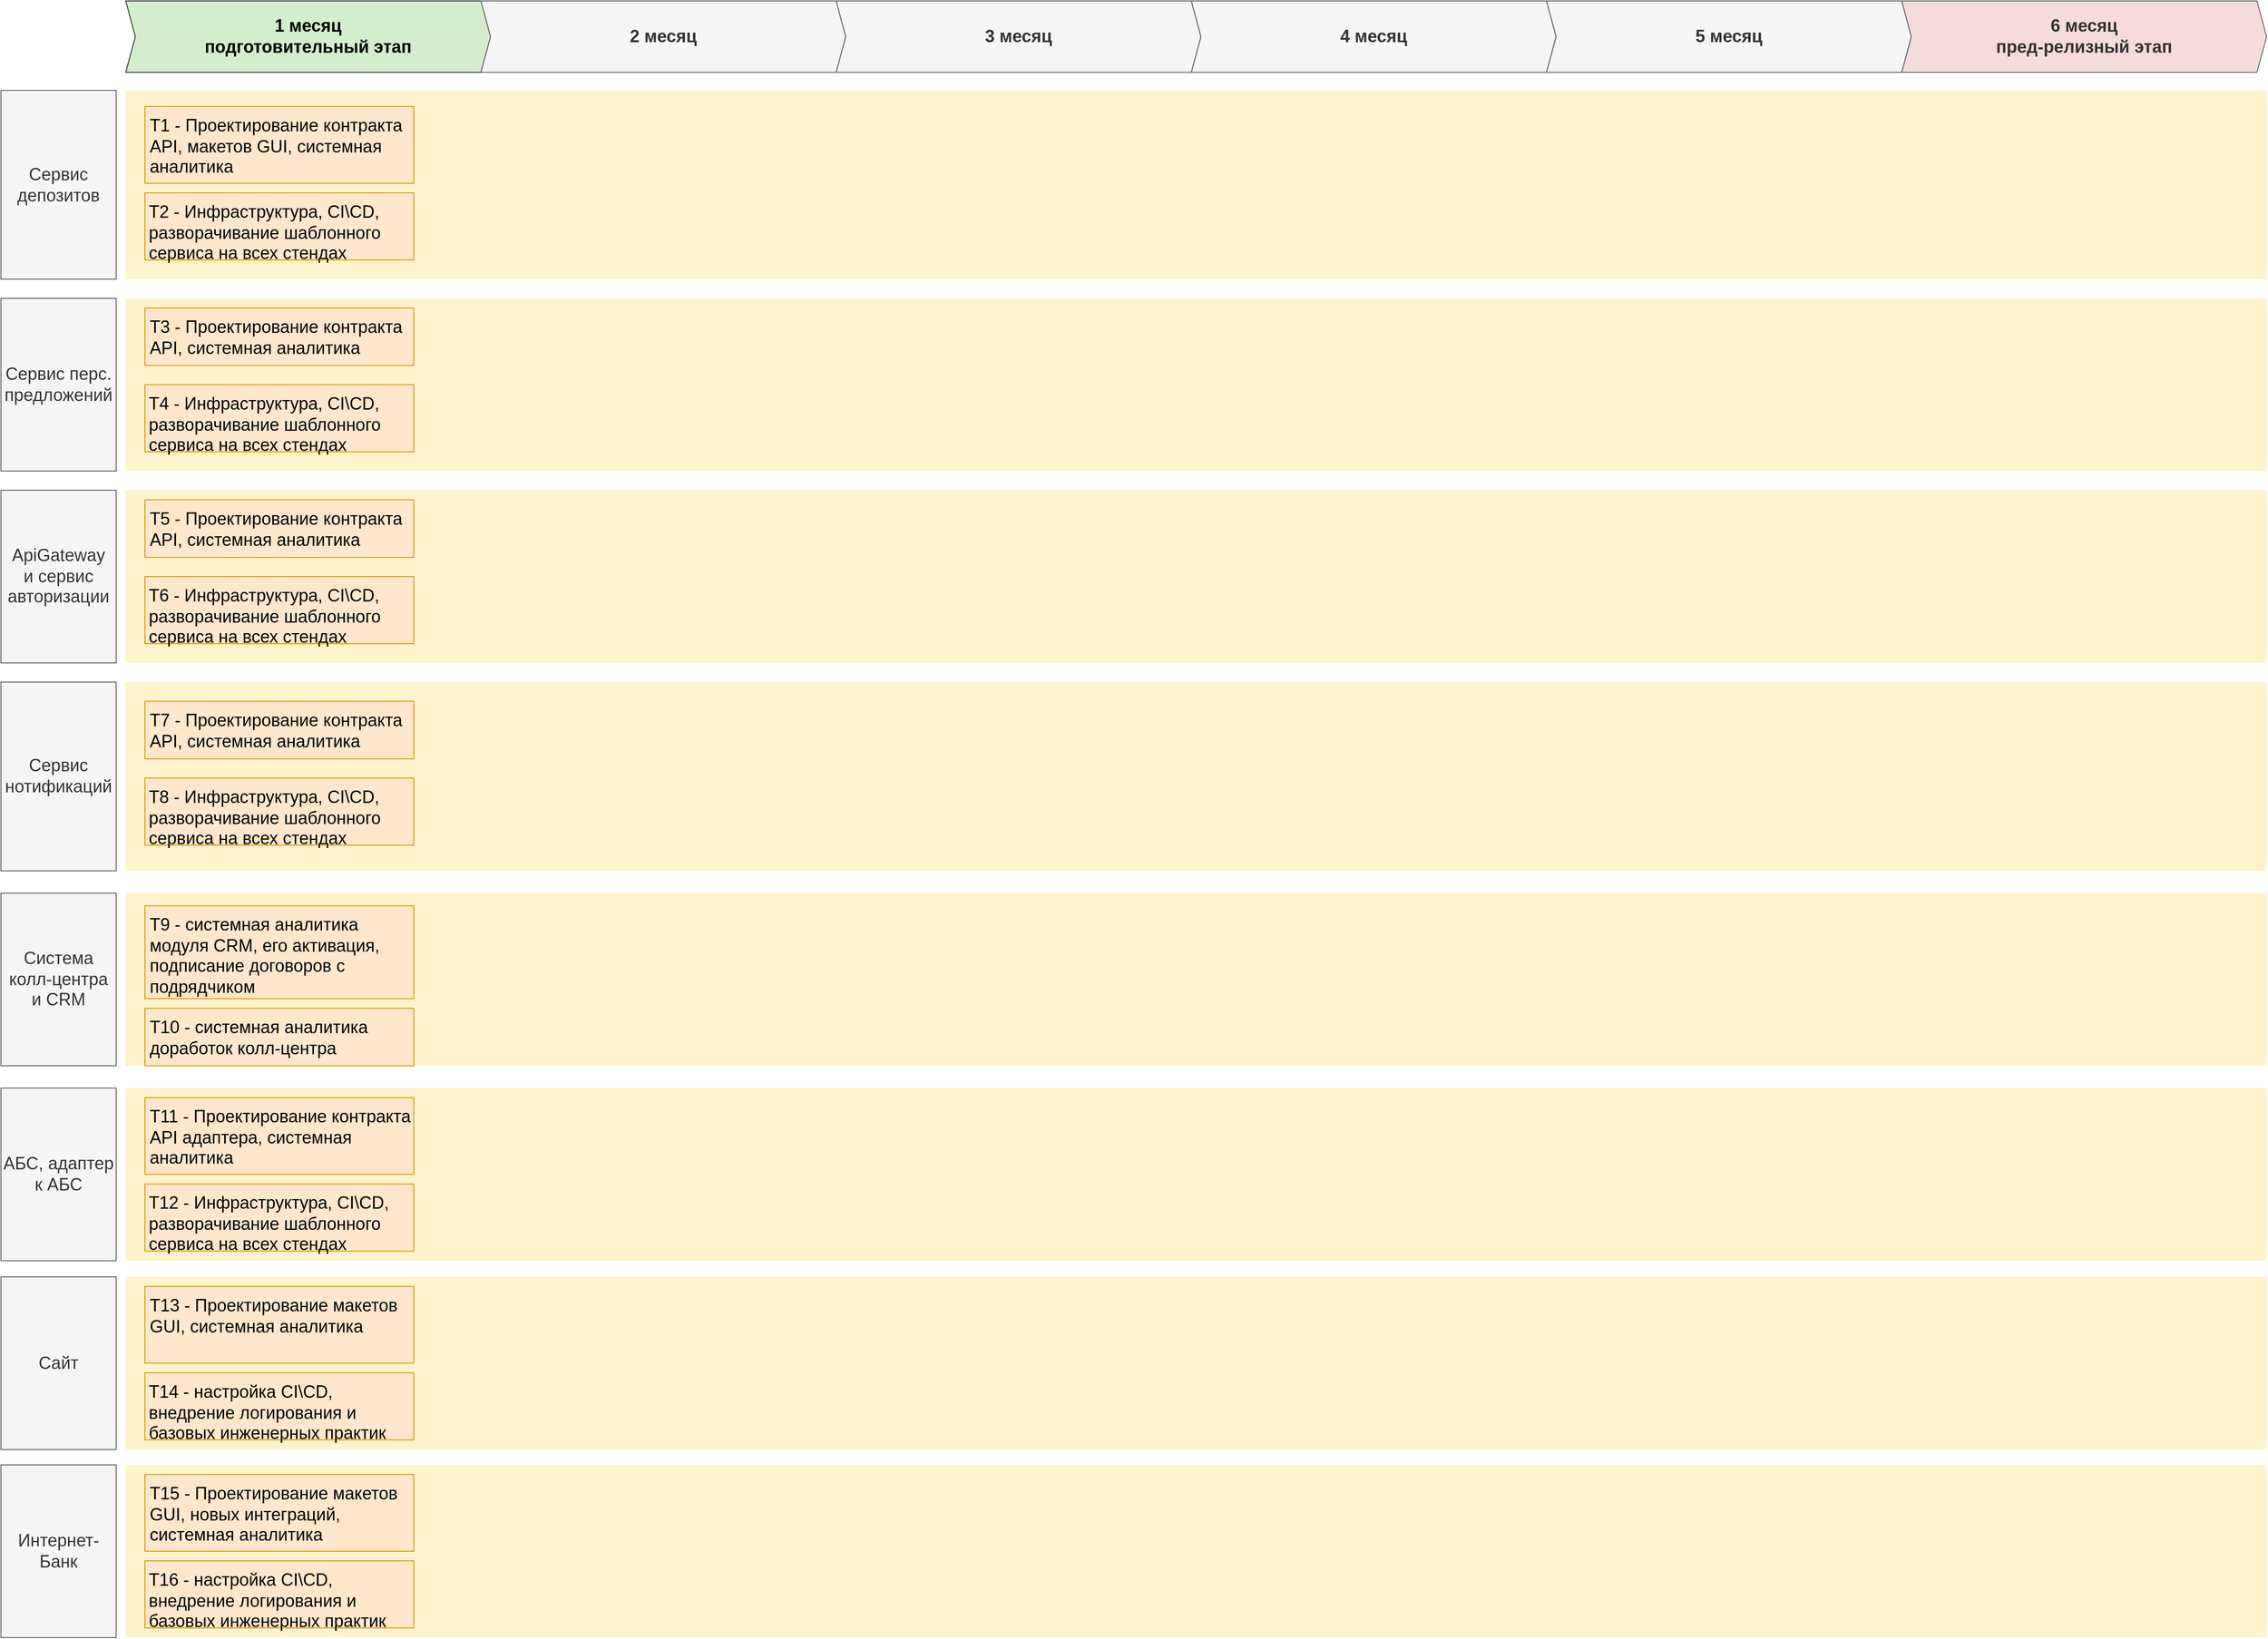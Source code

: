 <mxfile version="28.2.8">
  <diagram name="roadmap" id="2l_sZtIRdoLyPj4Sk1Ge">
    <mxGraphModel dx="1386" dy="854" grid="1" gridSize="10" guides="1" tooltips="1" connect="1" arrows="1" fold="1" page="1" pageScale="1" pageWidth="827" pageHeight="1169" math="0" shadow="0">
      <root>
        <mxCell id="0" />
        <mxCell id="1" parent="0" />
        <mxCell id="nfSb1PT8enzWGBPoAT3M-1" value="" style="shape=rect;fillColor=#fff2cc;strokeColor=none;fontSize=24;html=1;whiteSpace=wrap;align=left;verticalAlign=top;spacing=5;rounded=0;" vertex="1" parent="1">
          <mxGeometry x="270" y="540" width="2230" height="180" as="geometry" />
        </mxCell>
        <mxCell id="nfSb1PT8enzWGBPoAT3M-2" value="" style="shape=rect;fillColor=#fff2cc;strokeColor=none;fontSize=24;html=1;whiteSpace=wrap;align=left;verticalAlign=top;spacing=5;rounded=0;" vertex="1" parent="1">
          <mxGeometry x="270" y="323.2" width="2230" height="196.8" as="geometry" />
        </mxCell>
        <mxCell id="nfSb1PT8enzWGBPoAT3M-3" value="T1 - Проектирование контракта API, макетов GUI, системная аналитика" style="shape=rect;fillColor=#ffe6cc;strokeColor=#d79b00;fontSize=18;html=1;whiteSpace=wrap;align=left;verticalAlign=top;spacing=5;rounded=0;" vertex="1" parent="1">
          <mxGeometry x="290" y="340" width="280" height="80" as="geometry" />
        </mxCell>
        <mxCell id="nfSb1PT8enzWGBPoAT3M-4" value="&lt;div style=&quot;text-align: left;&quot;&gt;&lt;span style=&quot;background-color: transparent; color: light-dark(rgb(0, 0, 0), rgb(255, 255, 255));&quot;&gt;&lt;font&gt;T2 - Инфраструктура, CI\CD, разворачивание шаблонного сервиса на всех стендах&amp;nbsp;&lt;/font&gt;&lt;/span&gt;&lt;/div&gt;" style="shape=rect;fillColor=#ffe6cc;strokeColor=#d79b00;fontSize=18;html=1;whiteSpace=wrap;align=center;verticalAlign=top;spacing=5;rounded=0;" vertex="1" parent="1">
          <mxGeometry x="290" y="430" width="280" height="70" as="geometry" />
        </mxCell>
        <mxCell id="nfSb1PT8enzWGBPoAT3M-5" value="Сервис депозитов" style="rounded=0;whiteSpace=wrap;html=1;fillColor=#f5f5f5;fontColor=#333333;strokeColor=#666666;fontSize=18;" vertex="1" parent="1">
          <mxGeometry x="140" y="323.2" width="120" height="196.8" as="geometry" />
        </mxCell>
        <mxCell id="nfSb1PT8enzWGBPoAT3M-6" value="Сервис перс.&lt;div&gt;предложений&lt;/div&gt;" style="rounded=0;whiteSpace=wrap;html=1;fillColor=#f5f5f5;fontColor=#333333;strokeColor=#666666;fontSize=18;" vertex="1" parent="1">
          <mxGeometry x="140" y="540" width="120" height="180" as="geometry" />
        </mxCell>
        <mxCell id="nfSb1PT8enzWGBPoAT3M-7" value="1 месяц&lt;div&gt;подготовительный этап&lt;/div&gt;" style="shape=step;perimeter=stepPerimeter;whiteSpace=wrap;html=1;fixedSize=1;size=10;fillColor=#D3EECA;strokeColor=#36393d;fontSize=18;fontStyle=1;align=center;rounded=0;" vertex="1" parent="1">
          <mxGeometry x="270" y="230" width="380" height="74.4" as="geometry" />
        </mxCell>
        <mxCell id="nfSb1PT8enzWGBPoAT3M-8" value="2 месяц" style="shape=step;perimeter=stepPerimeter;whiteSpace=wrap;html=1;fixedSize=1;size=10;fillColor=#f5f5f5;strokeColor=#666666;fontSize=18;fontStyle=1;align=center;rounded=0;fontColor=#333333;" vertex="1" parent="1">
          <mxGeometry x="640" y="230" width="380" height="74.4" as="geometry" />
        </mxCell>
        <mxCell id="nfSb1PT8enzWGBPoAT3M-9" value="3 месяц" style="shape=step;perimeter=stepPerimeter;whiteSpace=wrap;html=1;fixedSize=1;size=10;fillColor=#f5f5f5;strokeColor=#666666;fontSize=18;fontStyle=1;align=center;rounded=0;fontColor=#333333;" vertex="1" parent="1">
          <mxGeometry x="1010" y="230" width="380" height="74.4" as="geometry" />
        </mxCell>
        <mxCell id="nfSb1PT8enzWGBPoAT3M-10" value="4 месяц" style="shape=step;perimeter=stepPerimeter;whiteSpace=wrap;html=1;fixedSize=1;size=10;fillColor=#f5f5f5;strokeColor=#666666;fontSize=18;fontStyle=1;align=center;rounded=0;fontColor=#333333;" vertex="1" parent="1">
          <mxGeometry x="1380" y="230" width="380" height="74.4" as="geometry" />
        </mxCell>
        <mxCell id="nfSb1PT8enzWGBPoAT3M-11" value="5 месяц" style="shape=step;perimeter=stepPerimeter;whiteSpace=wrap;html=1;fixedSize=1;size=10;fillColor=#f5f5f5;strokeColor=#666666;fontSize=18;fontStyle=1;align=center;rounded=0;fontColor=#333333;" vertex="1" parent="1">
          <mxGeometry x="1750" y="230" width="380" height="74.4" as="geometry" />
        </mxCell>
        <mxCell id="nfSb1PT8enzWGBPoAT3M-12" value="6 месяц&lt;div&gt;пред-релизный этап&lt;/div&gt;" style="shape=step;perimeter=stepPerimeter;whiteSpace=wrap;html=1;fixedSize=1;size=10;fillColor=#F5DCDA;strokeColor=#666666;fontSize=18;fontStyle=1;align=center;rounded=0;fontColor=#333333;direction=east;" vertex="1" parent="1">
          <mxGeometry x="2120" y="230" width="380" height="74.4" as="geometry" />
        </mxCell>
        <mxCell id="nfSb1PT8enzWGBPoAT3M-13" value="" style="shape=rect;fillColor=#fff2cc;strokeColor=none;fontSize=24;html=1;whiteSpace=wrap;align=left;verticalAlign=top;spacing=5;rounded=0;" vertex="1" parent="1">
          <mxGeometry x="270" y="740" width="2230" height="180" as="geometry" />
        </mxCell>
        <mxCell id="nfSb1PT8enzWGBPoAT3M-14" value="ApiGateway&lt;div&gt;и сервис авторизации&lt;/div&gt;" style="rounded=0;whiteSpace=wrap;html=1;fillColor=#f5f5f5;fontColor=#333333;strokeColor=#666666;fontSize=18;" vertex="1" parent="1">
          <mxGeometry x="140" y="740" width="120" height="180" as="geometry" />
        </mxCell>
        <mxCell id="nfSb1PT8enzWGBPoAT3M-16" value="" style="shape=rect;fillColor=#fff2cc;strokeColor=none;fontSize=24;html=1;whiteSpace=wrap;align=left;verticalAlign=top;spacing=5;rounded=0;" vertex="1" parent="1">
          <mxGeometry x="270" y="940" width="2230" height="196.8" as="geometry" />
        </mxCell>
        <mxCell id="nfSb1PT8enzWGBPoAT3M-17" value="Сервис нотификаций" style="rounded=0;whiteSpace=wrap;html=1;fillColor=#f5f5f5;fontColor=#333333;strokeColor=#666666;fontSize=18;" vertex="1" parent="1">
          <mxGeometry x="140" y="940" width="120" height="196.8" as="geometry" />
        </mxCell>
        <mxCell id="nfSb1PT8enzWGBPoAT3M-19" value="" style="shape=rect;fillColor=#fff2cc;strokeColor=none;fontSize=24;html=1;whiteSpace=wrap;align=left;verticalAlign=top;spacing=5;rounded=0;" vertex="1" parent="1">
          <mxGeometry x="270" y="1160" width="2230" height="180" as="geometry" />
        </mxCell>
        <mxCell id="nfSb1PT8enzWGBPoAT3M-20" value="Система колл-центра и CRM" style="rounded=0;whiteSpace=wrap;html=1;fillColor=#f5f5f5;fontColor=#333333;strokeColor=#666666;fontSize=18;" vertex="1" parent="1">
          <mxGeometry x="140" y="1160" width="120" height="180" as="geometry" />
        </mxCell>
        <mxCell id="nfSb1PT8enzWGBPoAT3M-21" value="" style="shape=rect;fillColor=#fff2cc;strokeColor=none;fontSize=24;html=1;whiteSpace=wrap;align=left;verticalAlign=top;spacing=5;rounded=0;" vertex="1" parent="1">
          <mxGeometry x="270" y="1363.2" width="2230" height="180" as="geometry" />
        </mxCell>
        <mxCell id="nfSb1PT8enzWGBPoAT3M-22" value="АБС, адаптер к АБС" style="rounded=0;whiteSpace=wrap;html=1;fillColor=#f5f5f5;fontColor=#333333;strokeColor=#666666;fontSize=18;" vertex="1" parent="1">
          <mxGeometry x="140" y="1363.2" width="120" height="180" as="geometry" />
        </mxCell>
        <mxCell id="nfSb1PT8enzWGBPoAT3M-23" value="T3 - Проектирование контракта API, системная аналитика" style="shape=rect;fillColor=#ffe6cc;strokeColor=#d79b00;fontSize=18;html=1;whiteSpace=wrap;align=left;verticalAlign=top;spacing=5;rounded=0;" vertex="1" parent="1">
          <mxGeometry x="290" y="550" width="280" height="60" as="geometry" />
        </mxCell>
        <mxCell id="nfSb1PT8enzWGBPoAT3M-24" value="&lt;div style=&quot;text-align: left;&quot;&gt;&lt;span style=&quot;background-color: transparent; color: light-dark(rgb(0, 0, 0), rgb(255, 255, 255));&quot;&gt;&lt;font&gt;T4 - Инфраструктура, CI\CD, разворачивание шаблонного сервиса на всех стендах&amp;nbsp;&lt;/font&gt;&lt;/span&gt;&lt;/div&gt;" style="shape=rect;fillColor=#ffe6cc;strokeColor=#d79b00;fontSize=18;html=1;whiteSpace=wrap;align=center;verticalAlign=top;spacing=5;rounded=0;" vertex="1" parent="1">
          <mxGeometry x="290" y="630" width="280" height="70" as="geometry" />
        </mxCell>
        <mxCell id="nfSb1PT8enzWGBPoAT3M-25" value="T5 - Проектирование контракта API, системная аналитика" style="shape=rect;fillColor=#ffe6cc;strokeColor=#d79b00;fontSize=18;html=1;whiteSpace=wrap;align=left;verticalAlign=top;spacing=5;rounded=0;" vertex="1" parent="1">
          <mxGeometry x="290" y="750" width="280" height="60" as="geometry" />
        </mxCell>
        <mxCell id="nfSb1PT8enzWGBPoAT3M-26" value="&lt;div style=&quot;text-align: left;&quot;&gt;&lt;span style=&quot;background-color: transparent; color: light-dark(rgb(0, 0, 0), rgb(255, 255, 255));&quot;&gt;&lt;font&gt;T6 - Инфраструктура, CI\CD, разворачивание шаблонного сервиса на всех стендах&amp;nbsp;&lt;/font&gt;&lt;/span&gt;&lt;/div&gt;" style="shape=rect;fillColor=#ffe6cc;strokeColor=#d79b00;fontSize=18;html=1;whiteSpace=wrap;align=center;verticalAlign=top;spacing=5;rounded=0;" vertex="1" parent="1">
          <mxGeometry x="290" y="830" width="280" height="70" as="geometry" />
        </mxCell>
        <mxCell id="nfSb1PT8enzWGBPoAT3M-27" value="T11 - Проектирование контракта API адаптера, системная аналитика" style="shape=rect;fillColor=#ffe6cc;strokeColor=#d79b00;fontSize=18;html=1;whiteSpace=wrap;align=left;verticalAlign=top;spacing=5;rounded=0;" vertex="1" parent="1">
          <mxGeometry x="290" y="1373.2" width="280" height="80" as="geometry" />
        </mxCell>
        <mxCell id="nfSb1PT8enzWGBPoAT3M-28" value="&lt;div style=&quot;text-align: left;&quot;&gt;&lt;span style=&quot;background-color: transparent; color: light-dark(rgb(0, 0, 0), rgb(255, 255, 255));&quot;&gt;&lt;font&gt;T12 - Инфраструктура, CI\CD, разворачивание шаблонного сервиса на всех стендах&amp;nbsp;&lt;/font&gt;&lt;/span&gt;&lt;/div&gt;" style="shape=rect;fillColor=#ffe6cc;strokeColor=#d79b00;fontSize=18;html=1;whiteSpace=wrap;align=center;verticalAlign=top;spacing=5;rounded=0;" vertex="1" parent="1">
          <mxGeometry x="290" y="1463.2" width="280" height="70" as="geometry" />
        </mxCell>
        <mxCell id="nfSb1PT8enzWGBPoAT3M-29" value="T7 - Проектирование контракта API, системная аналитика" style="shape=rect;fillColor=#ffe6cc;strokeColor=#d79b00;fontSize=18;html=1;whiteSpace=wrap;align=left;verticalAlign=top;spacing=5;rounded=0;" vertex="1" parent="1">
          <mxGeometry x="290" y="960" width="280" height="60" as="geometry" />
        </mxCell>
        <mxCell id="nfSb1PT8enzWGBPoAT3M-30" value="&lt;div style=&quot;text-align: left;&quot;&gt;&lt;span style=&quot;background-color: transparent; color: light-dark(rgb(0, 0, 0), rgb(255, 255, 255));&quot;&gt;&lt;font&gt;T8 - Инфраструктура, CI\CD, разворачивание шаблонного сервиса на всех стендах&amp;nbsp;&lt;/font&gt;&lt;/span&gt;&lt;/div&gt;" style="shape=rect;fillColor=#ffe6cc;strokeColor=#d79b00;fontSize=18;html=1;whiteSpace=wrap;align=center;verticalAlign=top;spacing=5;rounded=0;" vertex="1" parent="1">
          <mxGeometry x="290" y="1040" width="280" height="70" as="geometry" />
        </mxCell>
        <mxCell id="nfSb1PT8enzWGBPoAT3M-32" value="T9 - системная аналитика модуля CRM, его активация, подписание договоров с подрядчиком" style="shape=rect;fillColor=#ffe6cc;strokeColor=#d79b00;fontSize=18;html=1;whiteSpace=wrap;align=left;verticalAlign=top;spacing=5;rounded=0;" vertex="1" parent="1">
          <mxGeometry x="290" y="1173.2" width="280" height="96.8" as="geometry" />
        </mxCell>
        <mxCell id="nfSb1PT8enzWGBPoAT3M-33" value="" style="shape=rect;fillColor=#fff2cc;strokeColor=none;fontSize=24;html=1;whiteSpace=wrap;align=left;verticalAlign=top;spacing=5;rounded=0;" vertex="1" parent="1">
          <mxGeometry x="270" y="1560" width="2230" height="180" as="geometry" />
        </mxCell>
        <mxCell id="nfSb1PT8enzWGBPoAT3M-34" value="Сайт" style="rounded=0;whiteSpace=wrap;html=1;fillColor=#f5f5f5;fontColor=#333333;strokeColor=#666666;fontSize=18;" vertex="1" parent="1">
          <mxGeometry x="140" y="1560" width="120" height="180" as="geometry" />
        </mxCell>
        <mxCell id="nfSb1PT8enzWGBPoAT3M-35" value="T13 - Проектирование макетов GUI, системная аналитика" style="shape=rect;fillColor=#ffe6cc;strokeColor=#d79b00;fontSize=18;html=1;whiteSpace=wrap;align=left;verticalAlign=top;spacing=5;rounded=0;" vertex="1" parent="1">
          <mxGeometry x="290" y="1570" width="280" height="80" as="geometry" />
        </mxCell>
        <mxCell id="nfSb1PT8enzWGBPoAT3M-36" value="&lt;div style=&quot;text-align: left;&quot;&gt;&lt;span style=&quot;background-color: transparent; color: light-dark(rgb(0, 0, 0), rgb(255, 255, 255));&quot;&gt;&lt;font&gt;T14 - настройка CI\CD, внедрение логирования и базовых инженерных практик&lt;/font&gt;&lt;/span&gt;&lt;/div&gt;" style="shape=rect;fillColor=#ffe6cc;strokeColor=#d79b00;fontSize=18;html=1;whiteSpace=wrap;align=center;verticalAlign=top;spacing=5;rounded=0;" vertex="1" parent="1">
          <mxGeometry x="290" y="1660" width="280" height="70" as="geometry" />
        </mxCell>
        <mxCell id="nfSb1PT8enzWGBPoAT3M-37" value="" style="shape=rect;fillColor=#fff2cc;strokeColor=none;fontSize=24;html=1;whiteSpace=wrap;align=left;verticalAlign=top;spacing=5;rounded=0;" vertex="1" parent="1">
          <mxGeometry x="270" y="1756" width="2230" height="180" as="geometry" />
        </mxCell>
        <mxCell id="nfSb1PT8enzWGBPoAT3M-38" value="Интернет-Банк" style="rounded=0;whiteSpace=wrap;html=1;fillColor=#f5f5f5;fontColor=#333333;strokeColor=#666666;fontSize=18;" vertex="1" parent="1">
          <mxGeometry x="140" y="1756" width="120" height="180" as="geometry" />
        </mxCell>
        <mxCell id="nfSb1PT8enzWGBPoAT3M-39" value="T15 - Проектирование макетов GUI, новых интеграций, системная аналитика" style="shape=rect;fillColor=#ffe6cc;strokeColor=#d79b00;fontSize=18;html=1;whiteSpace=wrap;align=left;verticalAlign=top;spacing=5;rounded=0;" vertex="1" parent="1">
          <mxGeometry x="290" y="1766" width="280" height="80" as="geometry" />
        </mxCell>
        <mxCell id="nfSb1PT8enzWGBPoAT3M-40" value="&lt;div style=&quot;text-align: left;&quot;&gt;&lt;span style=&quot;background-color: transparent; color: light-dark(rgb(0, 0, 0), rgb(255, 255, 255));&quot;&gt;&lt;font&gt;T16 -&amp;nbsp;&lt;/font&gt;&lt;/span&gt;&lt;span style=&quot;background-color: transparent; color: light-dark(rgb(0, 0, 0), rgb(255, 255, 255));&quot;&gt;настройка CI\CD, внедрение логирования и базовых инженерных практик&lt;/span&gt;&lt;/div&gt;" style="shape=rect;fillColor=#ffe6cc;strokeColor=#d79b00;fontSize=18;html=1;whiteSpace=wrap;align=center;verticalAlign=top;spacing=5;rounded=0;" vertex="1" parent="1">
          <mxGeometry x="290" y="1856" width="280" height="70" as="geometry" />
        </mxCell>
        <mxCell id="nfSb1PT8enzWGBPoAT3M-42" value="T10 - системная аналитика доработок колл-центра" style="shape=rect;fillColor=#ffe6cc;strokeColor=#d79b00;fontSize=18;html=1;whiteSpace=wrap;align=left;verticalAlign=top;spacing=5;rounded=0;" vertex="1" parent="1">
          <mxGeometry x="290" y="1280" width="280" height="60" as="geometry" />
        </mxCell>
      </root>
    </mxGraphModel>
  </diagram>
</mxfile>
